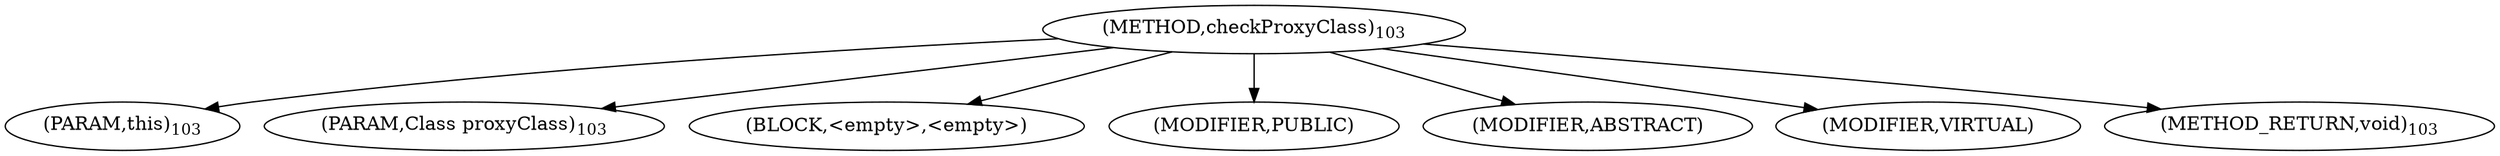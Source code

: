 digraph "checkProxyClass" {  
"40" [label = <(METHOD,checkProxyClass)<SUB>103</SUB>> ]
"41" [label = <(PARAM,this)<SUB>103</SUB>> ]
"42" [label = <(PARAM,Class proxyClass)<SUB>103</SUB>> ]
"43" [label = <(BLOCK,&lt;empty&gt;,&lt;empty&gt;)> ]
"44" [label = <(MODIFIER,PUBLIC)> ]
"45" [label = <(MODIFIER,ABSTRACT)> ]
"46" [label = <(MODIFIER,VIRTUAL)> ]
"47" [label = <(METHOD_RETURN,void)<SUB>103</SUB>> ]
  "40" -> "41" 
  "40" -> "42" 
  "40" -> "43" 
  "40" -> "44" 
  "40" -> "45" 
  "40" -> "46" 
  "40" -> "47" 
}
